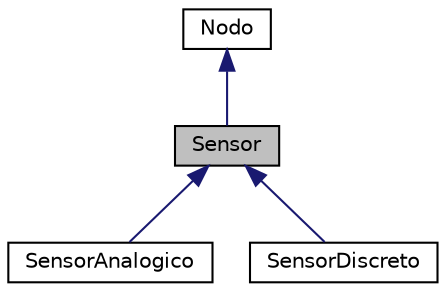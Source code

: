 digraph G
{
  edge [fontname="Helvetica",fontsize="10",labelfontname="Helvetica",labelfontsize="10"];
  node [fontname="Helvetica",fontsize="10",shape=record];
  Node1 [label="Sensor",height=0.2,width=0.4,color="black", fillcolor="grey75", style="filled" fontcolor="black"];
  Node2 -> Node1 [dir="back",color="midnightblue",fontsize="10",style="solid",fontname="Helvetica"];
  Node2 [label="Nodo",height=0.2,width=0.4,color="black", fillcolor="white", style="filled",URL="$class_nodo.html"];
  Node1 -> Node3 [dir="back",color="midnightblue",fontsize="10",style="solid",fontname="Helvetica"];
  Node3 [label="SensorAnalogico",height=0.2,width=0.4,color="black", fillcolor="white", style="filled",URL="$class_sensor_analogico.html"];
  Node1 -> Node4 [dir="back",color="midnightblue",fontsize="10",style="solid",fontname="Helvetica"];
  Node4 [label="SensorDiscreto",height=0.2,width=0.4,color="black", fillcolor="white", style="filled",URL="$class_sensor_discreto.html"];
}
